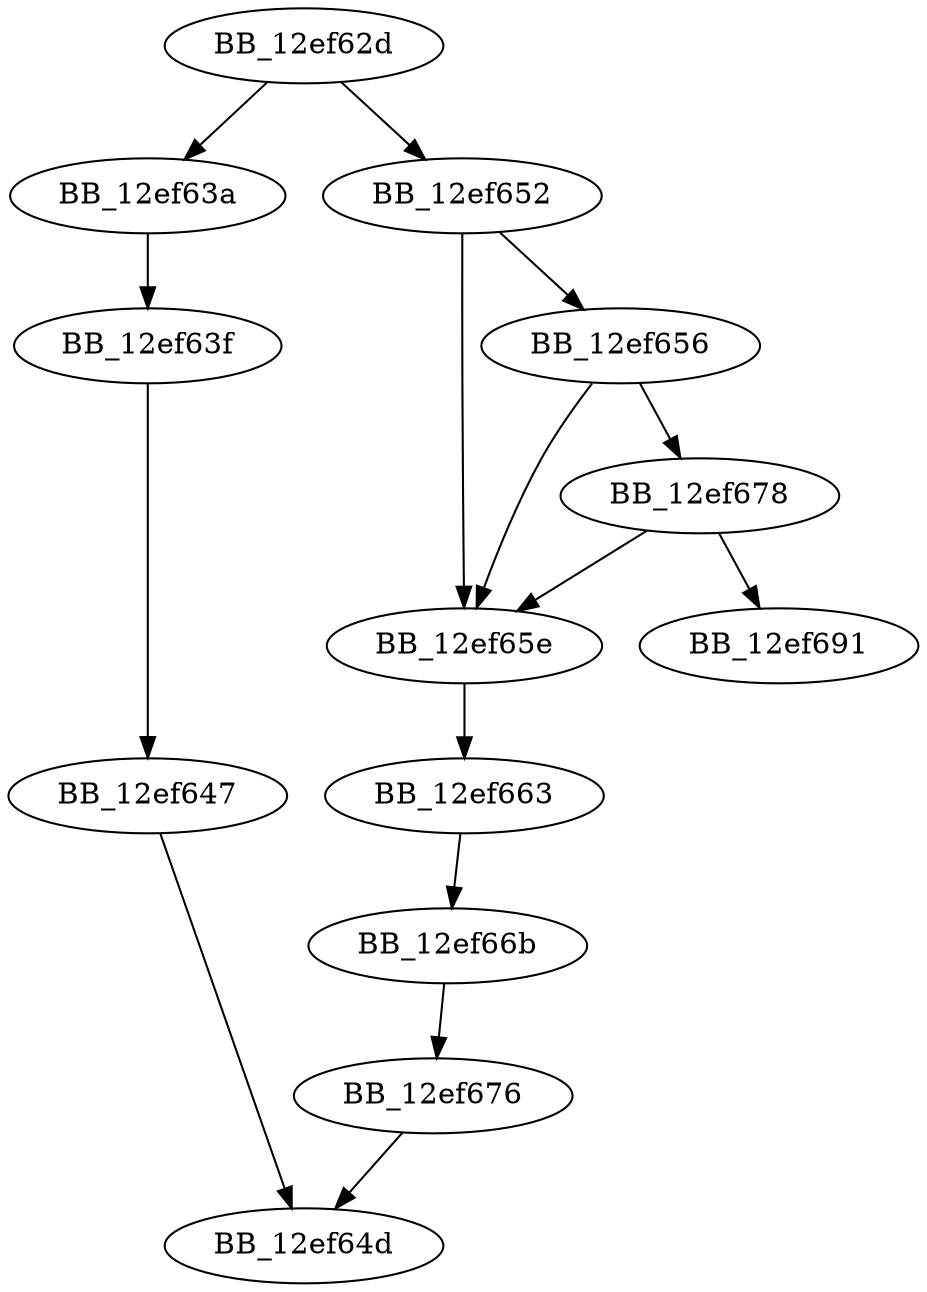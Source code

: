 DiGraph __get_osfhandle{
BB_12ef62d->BB_12ef63a
BB_12ef62d->BB_12ef652
BB_12ef63a->BB_12ef63f
BB_12ef63f->BB_12ef647
BB_12ef647->BB_12ef64d
BB_12ef652->BB_12ef656
BB_12ef652->BB_12ef65e
BB_12ef656->BB_12ef65e
BB_12ef656->BB_12ef678
BB_12ef65e->BB_12ef663
BB_12ef663->BB_12ef66b
BB_12ef66b->BB_12ef676
BB_12ef676->BB_12ef64d
BB_12ef678->BB_12ef65e
BB_12ef678->BB_12ef691
}
